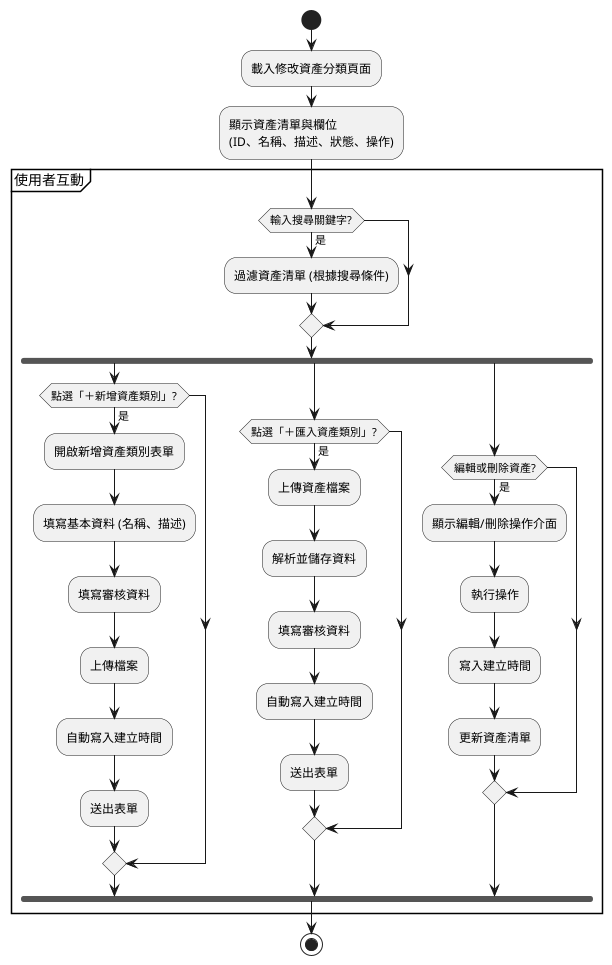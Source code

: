 @startuml edit_asset_activity

start

:載入修改資產分類頁面;

:顯示資產清單與欄位
(ID、名稱、描述、狀態、操作);

partition "使用者互動" {

    if (輸入搜尋關鍵字?) then (是)
        :過濾資產清單 (根據搜尋條件);
    endif
    fork
        if (點選「＋新增資產類別」?) then (是)
            :開啟新增資產類別表單;
            :填寫基本資料 (名稱、描述);
            :填寫審核資料;
            :上傳檔案;
            :自動寫入建立時間;
            :送出表單;
        endif
    fork again
        if (點選「＋匯入資產類別」?) then (是)
            :上傳資產檔案;
            :解析並儲存資料;
            :填寫審核資料;
            :自動寫入建立時間;
            :送出表單;
        endif
    fork again
        if (編輯或刪除資產?) then (是)
            :顯示編輯/刪除操作介面;
            :執行操作;
            :寫入建立時間;
            :更新資產清單;
        endif
    end fork
}

stop

@enduml
